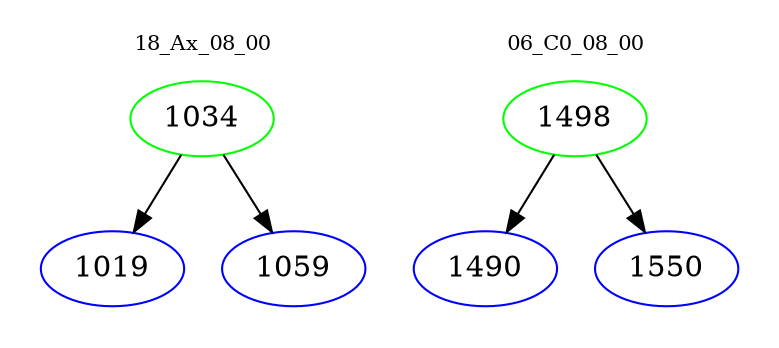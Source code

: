 digraph{
subgraph cluster_0 {
color = white
label = "18_Ax_08_00";
fontsize=10;
T0_1034 [label="1034", color="green"]
T0_1034 -> T0_1019 [color="black"]
T0_1019 [label="1019", color="blue"]
T0_1034 -> T0_1059 [color="black"]
T0_1059 [label="1059", color="blue"]
}
subgraph cluster_1 {
color = white
label = "06_C0_08_00";
fontsize=10;
T1_1498 [label="1498", color="green"]
T1_1498 -> T1_1490 [color="black"]
T1_1490 [label="1490", color="blue"]
T1_1498 -> T1_1550 [color="black"]
T1_1550 [label="1550", color="blue"]
}
}
